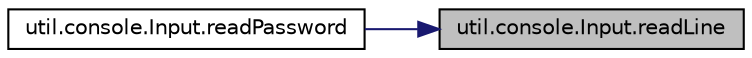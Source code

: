 digraph "util.console.Input.readLine"
{
 // LATEX_PDF_SIZE
  bgcolor="transparent";
  edge [fontname="Helvetica",fontsize="10",labelfontname="Helvetica",labelfontsize="10"];
  node [fontname="Helvetica",fontsize="10",shape=record];
  rankdir="RL";
  Node1 [label="util.console.Input.readLine",height=0.2,width=0.4,color="black", fillcolor="grey75", style="filled", fontcolor="black",tooltip="Previa stampa di un messaggio, preleva dalla util.console o dal System.in, se non dovesse esserci una..."];
  Node1 -> Node2 [dir="back",color="midnightblue",fontsize="10",style="solid",fontname="Helvetica"];
  Node2 [label="util.console.Input.readPassword",height=0.2,width=0.4,color="black",URL="$d0/dc0/a00033_a5e556ac9622c09e01327002f80ae45f9.html#a5e556ac9622c09e01327002f80ae45f9",tooltip="Previa stampa del messaggio : \"password: \" Permette l' immissione da util.console di una password com..."];
}
